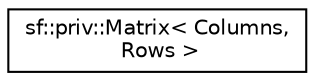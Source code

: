 digraph "Graphical Class Hierarchy"
{
  edge [fontname="Helvetica",fontsize="10",labelfontname="Helvetica",labelfontsize="10"];
  node [fontname="Helvetica",fontsize="10",shape=record];
  rankdir="LR";
  Node0 [label="sf::priv::Matrix\< Columns,\l Rows \>",height=0.2,width=0.4,color="black", fillcolor="white", style="filled",URL="$structsf_1_1priv_1_1_matrix.html"];
}
